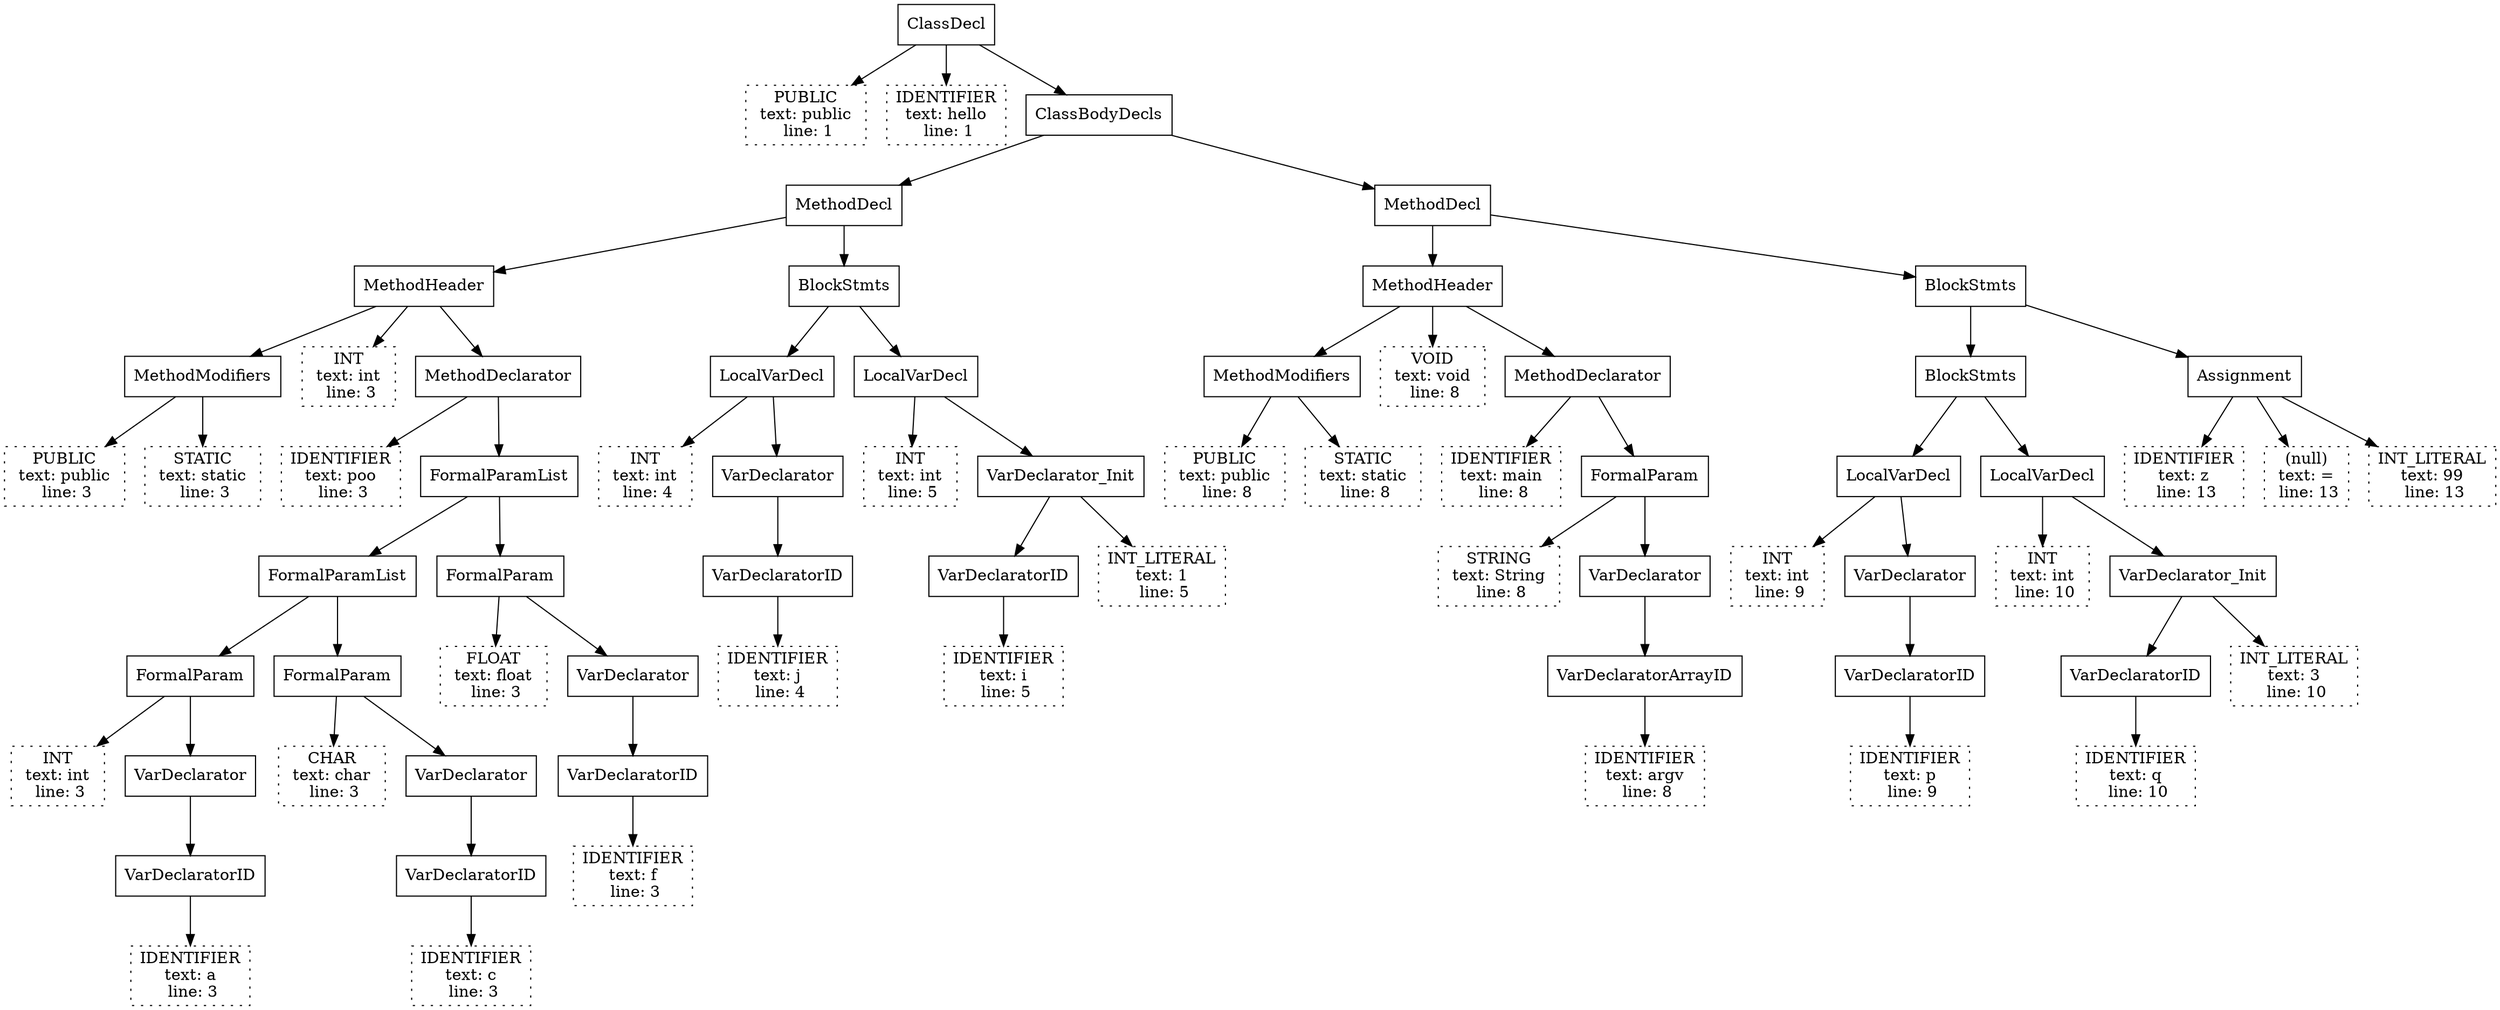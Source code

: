 digraph {
	N0 [shape=rectangle label=<ClassDecl>]
	N1 [shape=rectangle style=dotted label=<PUBLIC<br/> text: public <br/> line: 1>]
	N0 -> N1
	N2 [shape=rectangle style=dotted label=<IDENTIFIER<br/> text: hello <br/> line: 1>]
	N0 -> N2
	N3 [shape=rectangle label=<ClassBodyDecls>]
	N0 -> N3
	N4 [shape=rectangle label=<MethodDecl>]
	N3 -> N4
	N5 [shape=rectangle label=<MethodHeader>]
	N4 -> N5
	N6 [shape=rectangle label=<MethodModifiers>]
	N5 -> N6
	N7 [shape=rectangle style=dotted label=<PUBLIC<br/> text: public <br/> line: 3>]
	N6 -> N7
	N8 [shape=rectangle style=dotted label=<STATIC<br/> text: static <br/> line: 3>]
	N6 -> N8
	N9 [shape=rectangle style=dotted label=<INT<br/> text: int <br/> line: 3>]
	N5 -> N9
	N10 [shape=rectangle label=<MethodDeclarator>]
	N5 -> N10
	N11 [shape=rectangle style=dotted label=<IDENTIFIER<br/> text: poo <br/> line: 3>]
	N10 -> N11
	N12 [shape=rectangle label=<FormalParamList>]
	N10 -> N12
	N13 [shape=rectangle label=<FormalParamList>]
	N12 -> N13
	N14 [shape=rectangle label=<FormalParam>]
	N13 -> N14
	N15 [shape=rectangle style=dotted label=<INT<br/> text: int <br/> line: 3>]
	N14 -> N15
	N16 [shape=rectangle label=<VarDeclarator>]
	N14 -> N16
	N17 [shape=rectangle label=<VarDeclaratorID>]
	N16 -> N17
	N18 [shape=rectangle style=dotted label=<IDENTIFIER<br/> text: a <br/> line: 3>]
	N17 -> N18
	N19 [shape=rectangle label=<FormalParam>]
	N13 -> N19
	N20 [shape=rectangle style=dotted label=<CHAR<br/> text: char <br/> line: 3>]
	N19 -> N20
	N21 [shape=rectangle label=<VarDeclarator>]
	N19 -> N21
	N22 [shape=rectangle label=<VarDeclaratorID>]
	N21 -> N22
	N23 [shape=rectangle style=dotted label=<IDENTIFIER<br/> text: c <br/> line: 3>]
	N22 -> N23
	N24 [shape=rectangle label=<FormalParam>]
	N12 -> N24
	N25 [shape=rectangle style=dotted label=<FLOAT<br/> text: float <br/> line: 3>]
	N24 -> N25
	N26 [shape=rectangle label=<VarDeclarator>]
	N24 -> N26
	N27 [shape=rectangle label=<VarDeclaratorID>]
	N26 -> N27
	N28 [shape=rectangle style=dotted label=<IDENTIFIER<br/> text: f <br/> line: 3>]
	N27 -> N28
	N29 [shape=rectangle label=<BlockStmts>]
	N4 -> N29
	N30 [shape=rectangle label=<LocalVarDecl>]
	N29 -> N30
	N31 [shape=rectangle style=dotted label=<INT<br/> text: int <br/> line: 4>]
	N30 -> N31
	N32 [shape=rectangle label=<VarDeclarator>]
	N30 -> N32
	N33 [shape=rectangle label=<VarDeclaratorID>]
	N32 -> N33
	N34 [shape=rectangle style=dotted label=<IDENTIFIER<br/> text: j <br/> line: 4>]
	N33 -> N34
	N35 [shape=rectangle label=<LocalVarDecl>]
	N29 -> N35
	N36 [shape=rectangle style=dotted label=<INT<br/> text: int <br/> line: 5>]
	N35 -> N36
	N37 [shape=rectangle label=<VarDeclarator_Init>]
	N35 -> N37
	N38 [shape=rectangle label=<VarDeclaratorID>]
	N37 -> N38
	N39 [shape=rectangle style=dotted label=<IDENTIFIER<br/> text: i <br/> line: 5>]
	N38 -> N39
	N40 [shape=rectangle style=dotted label=<INT_LITERAL<br/> text: 1 <br/> line: 5>]
	N37 -> N40
	N41 [shape=rectangle label=<MethodDecl>]
	N3 -> N41
	N42 [shape=rectangle label=<MethodHeader>]
	N41 -> N42
	N43 [shape=rectangle label=<MethodModifiers>]
	N42 -> N43
	N44 [shape=rectangle style=dotted label=<PUBLIC<br/> text: public <br/> line: 8>]
	N43 -> N44
	N45 [shape=rectangle style=dotted label=<STATIC<br/> text: static <br/> line: 8>]
	N43 -> N45
	N46 [shape=rectangle style=dotted label=<VOID<br/> text: void <br/> line: 8>]
	N42 -> N46
	N47 [shape=rectangle label=<MethodDeclarator>]
	N42 -> N47
	N48 [shape=rectangle style=dotted label=<IDENTIFIER<br/> text: main <br/> line: 8>]
	N47 -> N48
	N49 [shape=rectangle label=<FormalParam>]
	N47 -> N49
	N50 [shape=rectangle style=dotted label=<STRING<br/> text: String <br/> line: 8>]
	N49 -> N50
	N51 [shape=rectangle label=<VarDeclarator>]
	N49 -> N51
	N52 [shape=rectangle label=<VarDeclaratorArrayID>]
	N51 -> N52
	N53 [shape=rectangle style=dotted label=<IDENTIFIER<br/> text: argv <br/> line: 8>]
	N52 -> N53
	N54 [shape=rectangle label=<BlockStmts>]
	N41 -> N54
	N55 [shape=rectangle label=<BlockStmts>]
	N54 -> N55
	N56 [shape=rectangle label=<LocalVarDecl>]
	N55 -> N56
	N57 [shape=rectangle style=dotted label=<INT<br/> text: int <br/> line: 9>]
	N56 -> N57
	N58 [shape=rectangle label=<VarDeclarator>]
	N56 -> N58
	N59 [shape=rectangle label=<VarDeclaratorID>]
	N58 -> N59
	N60 [shape=rectangle style=dotted label=<IDENTIFIER<br/> text: p <br/> line: 9>]
	N59 -> N60
	N61 [shape=rectangle label=<LocalVarDecl>]
	N55 -> N61
	N62 [shape=rectangle style=dotted label=<INT<br/> text: int <br/> line: 10>]
	N61 -> N62
	N63 [shape=rectangle label=<VarDeclarator_Init>]
	N61 -> N63
	N64 [shape=rectangle label=<VarDeclaratorID>]
	N63 -> N64
	N65 [shape=rectangle style=dotted label=<IDENTIFIER<br/> text: q <br/> line: 10>]
	N64 -> N65
	N66 [shape=rectangle style=dotted label=<INT_LITERAL<br/> text: 3 <br/> line: 10>]
	N63 -> N66
	N67 [shape=rectangle label=<Assignment>]
	N54 -> N67
	N68 [shape=rectangle style=dotted label=<IDENTIFIER<br/> text: z <br/> line: 13>]
	N67 -> N68
	N69 [shape=rectangle style=dotted label=<(null)<br/> text: = <br/> line: 13>]
	N67 -> N69
	N70 [shape=rectangle style=dotted label=<INT_LITERAL<br/> text: 99 <br/> line: 13>]
	N67 -> N70
}
